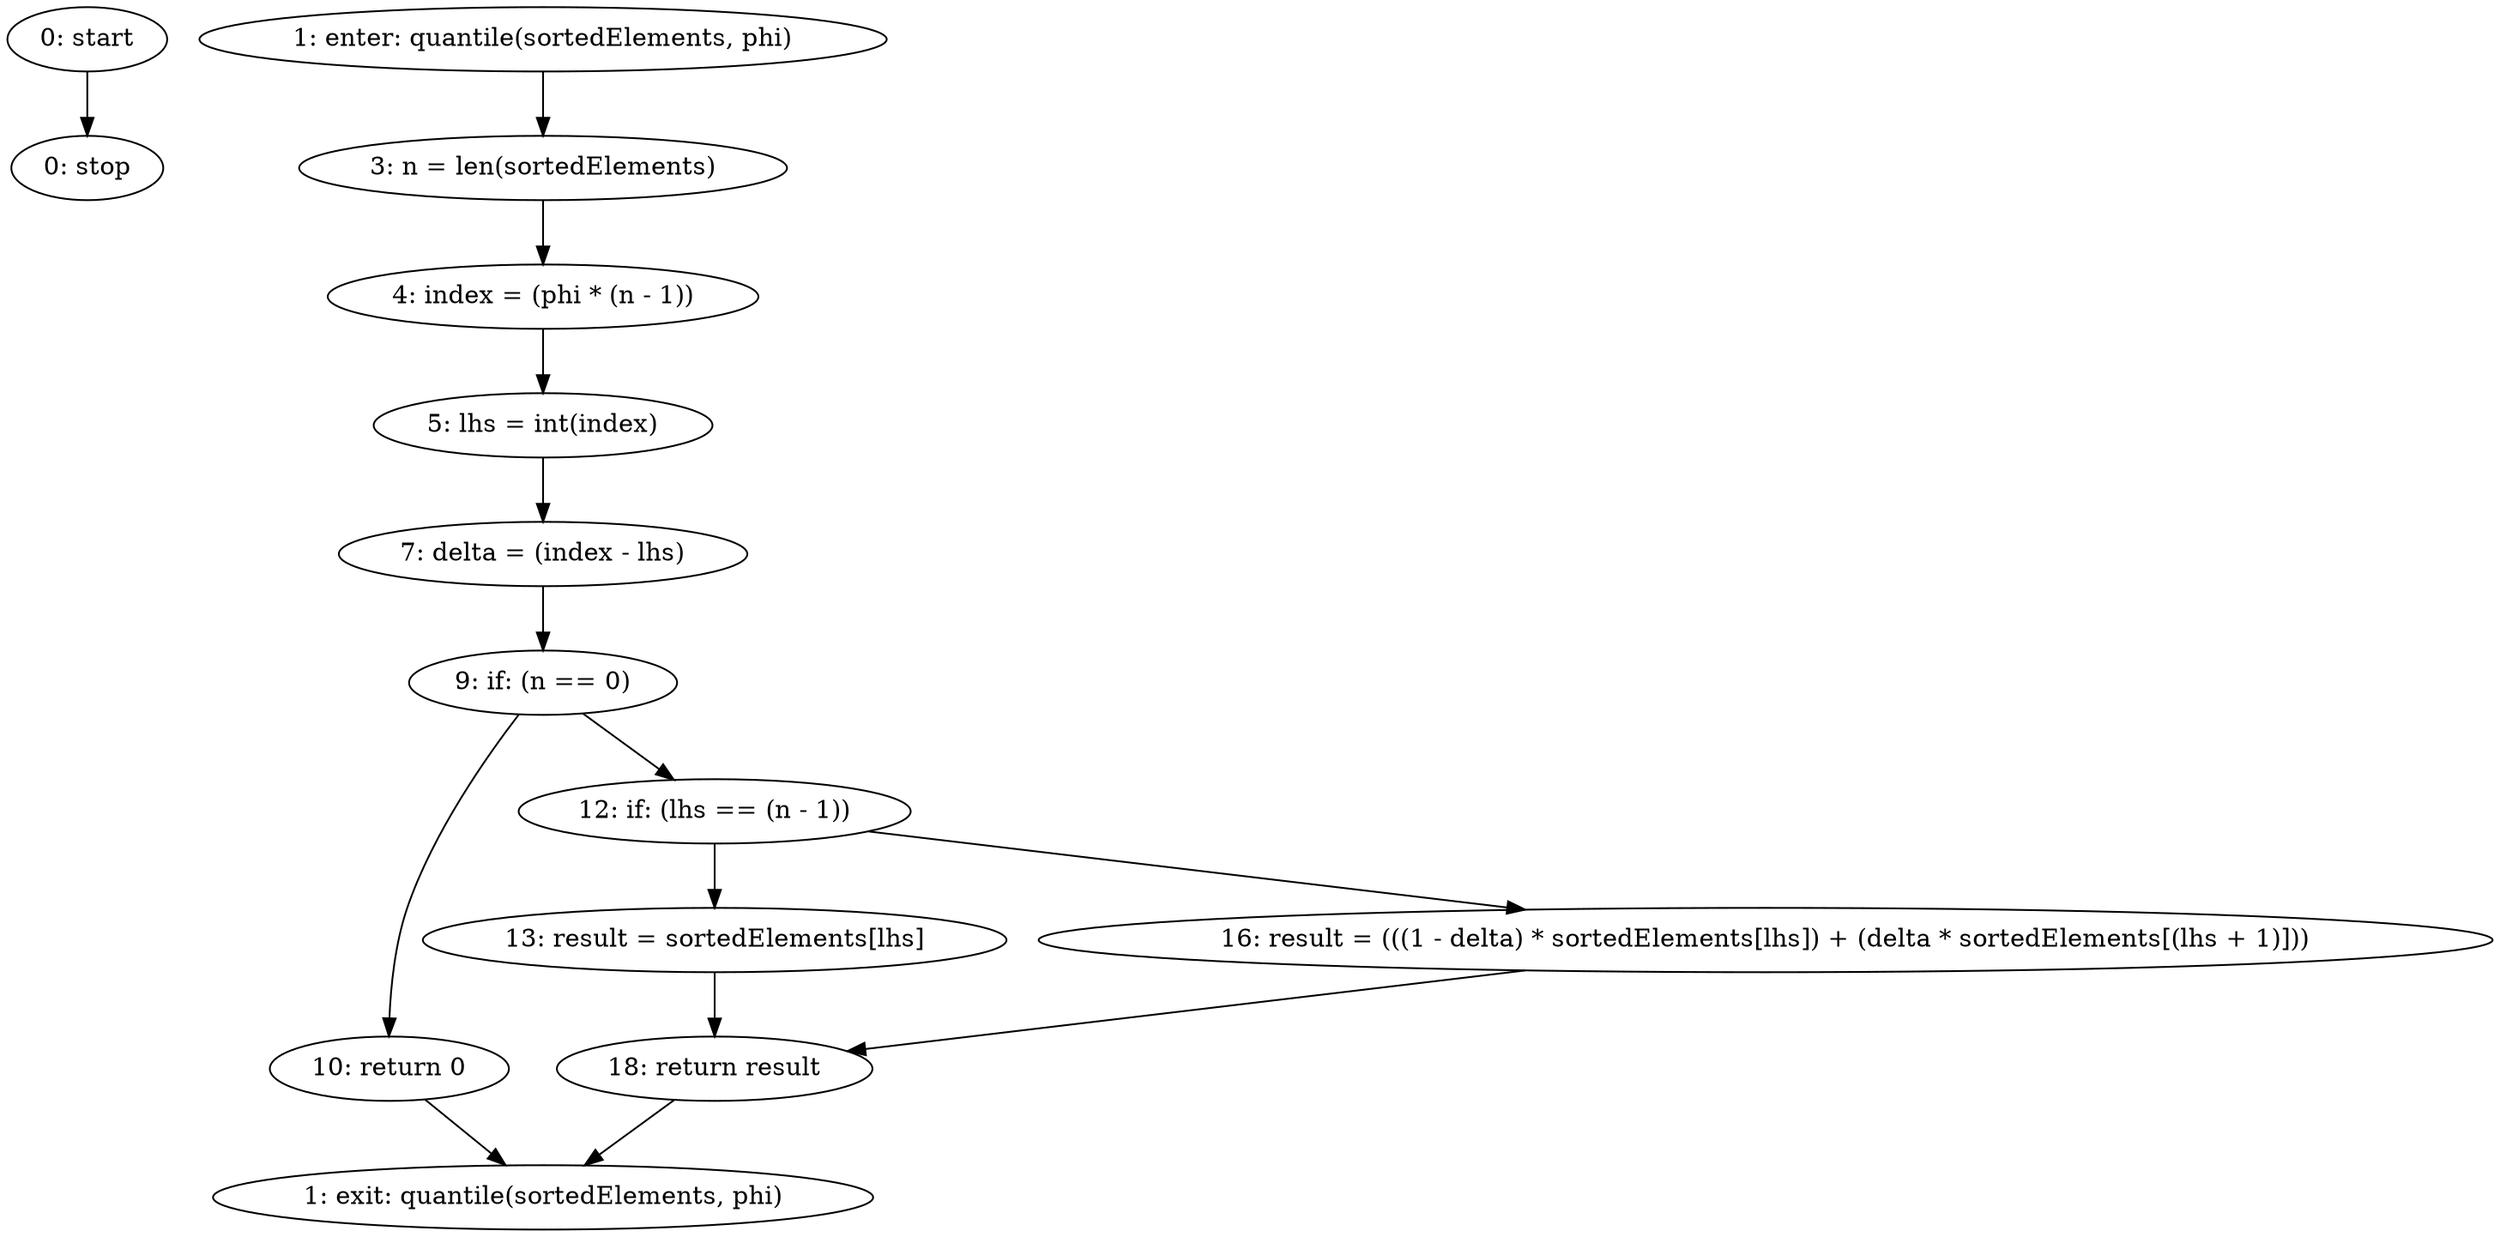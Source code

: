 strict digraph "" {
	node [label="\N"];
	0	[label="0: start"];
	13	[label="0: stop"];
	0 -> 13;
	1	[label="1: enter: quantile(sortedElements, phi)"];
	3	[label="3: n = len(sortedElements)"];
	1 -> 3;
	4	[label="4: index = (phi * (n - 1))"];
	3 -> 4;
	2	[label="1: exit: quantile(sortedElements, phi)"];
	8	[label="10: return 0"];
	8 -> 2;
	12	[label="18: return result"];
	12 -> 2;
	5	[label="5: lhs = int(index)"];
	4 -> 5;
	6	[label="7: delta = (index - lhs)"];
	5 -> 6;
	7	[label="9: if: (n == 0)"];
	6 -> 7;
	7 -> 8;
	9	[label="12: if: (lhs == (n - 1))"];
	7 -> 9;
	10	[label="13: result = sortedElements[lhs]"];
	9 -> 10;
	11	[label="16: result = (((1 - delta) * sortedElements[lhs]) + (delta * sortedElements[(lhs + 1)]))"];
	9 -> 11;
	10 -> 12;
	11 -> 12;
}
